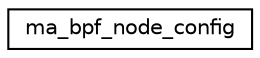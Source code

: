 digraph "Graphical Class Hierarchy"
{
 // LATEX_PDF_SIZE
  edge [fontname="Helvetica",fontsize="10",labelfontname="Helvetica",labelfontsize="10"];
  node [fontname="Helvetica",fontsize="10",shape=record];
  rankdir="LR";
  Node0 [label="ma_bpf_node_config",height=0.2,width=0.4,color="black", fillcolor="white", style="filled",URL="$structma__bpf__node__config.html",tooltip=" "];
}

